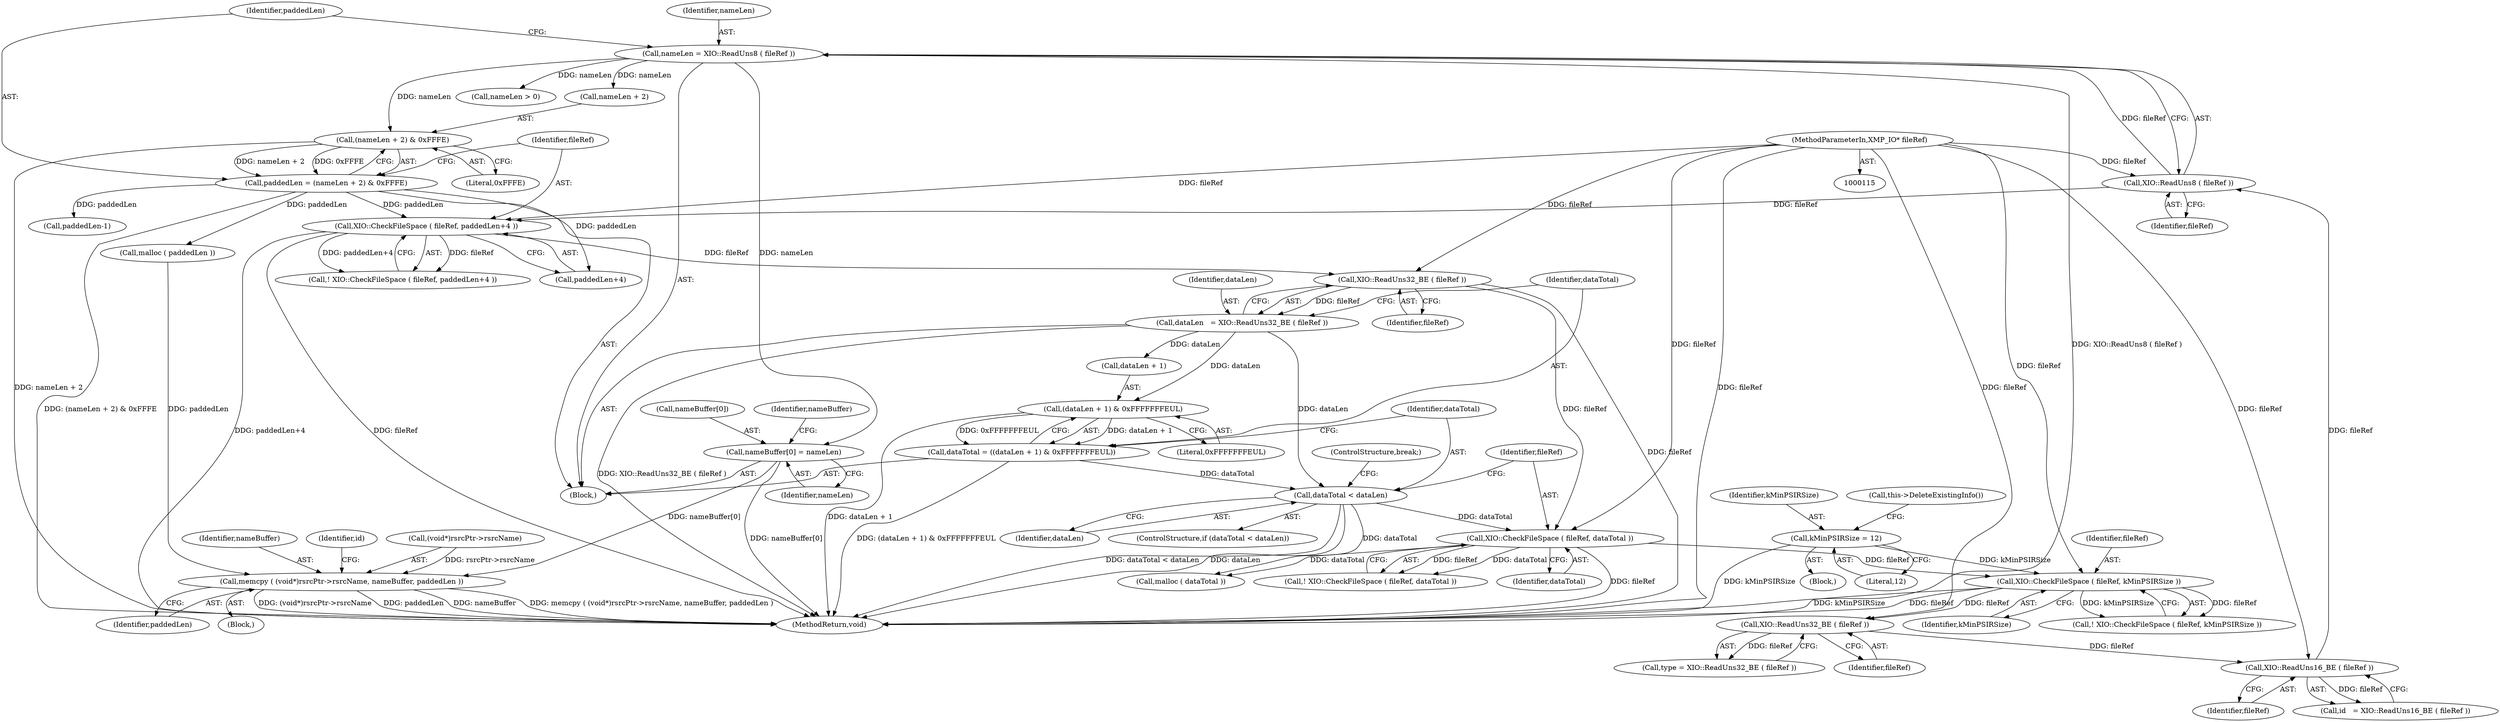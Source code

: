 digraph "0_exempi_6cbd34025e5fd3ba47b29b602096e456507ce83b@array" {
"1000191" [label="(Call,nameBuffer[0] = nameLen)"];
"1000171" [label="(Call,nameLen = XIO::ReadUns8 ( fileRef ))"];
"1000173" [label="(Call,XIO::ReadUns8 ( fileRef ))"];
"1000168" [label="(Call,XIO::ReadUns16_BE ( fileRef ))"];
"1000163" [label="(Call,XIO::ReadUns32_BE ( fileRef ))"];
"1000152" [label="(Call,XIO::CheckFileSpace ( fileRef, kMinPSIRSize ))"];
"1000225" [label="(Call,XIO::CheckFileSpace ( fileRef, dataTotal ))"];
"1000207" [label="(Call,XIO::ReadUns32_BE ( fileRef ))"];
"1000185" [label="(Call,XIO::CheckFileSpace ( fileRef, paddedLen+4 ))"];
"1000116" [label="(MethodParameterIn,XMP_IO* fileRef)"];
"1000176" [label="(Call,paddedLen = (nameLen + 2) & 0xFFFE)"];
"1000178" [label="(Call,(nameLen + 2) & 0xFFFE)"];
"1000218" [label="(Call,dataTotal < dataLen)"];
"1000210" [label="(Call,dataTotal = ((dataLen + 1) & 0xFFFFFFFEUL))"];
"1000212" [label="(Call,(dataLen + 1) & 0xFFFFFFFEUL)"];
"1000205" [label="(Call,dataLen   = XIO::ReadUns32_BE ( fileRef ))"];
"1000120" [label="(Call,kMinPSIRSize = 12)"];
"1000315" [label="(Call,memcpy ( (void*)rsrcPtr->rsrcName, nameBuffer, paddedLen ))"];
"1000205" [label="(Call,dataLen   = XIO::ReadUns32_BE ( fileRef ))"];
"1000168" [label="(Call,XIO::ReadUns16_BE ( fileRef ))"];
"1000154" [label="(Identifier,kMinPSIRSize)"];
"1000201" [label="(Call,paddedLen-1)"];
"1000220" [label="(Identifier,dataLen)"];
"1000336" [label="(Call,malloc ( dataTotal ))"];
"1000195" [label="(Identifier,nameLen)"];
"1000227" [label="(Identifier,dataTotal)"];
"1000315" [label="(Call,memcpy ( (void*)rsrcPtr->rsrcName, nameBuffer, paddedLen ))"];
"1000217" [label="(ControlStructure,if (dataTotal < dataLen))"];
"1000185" [label="(Call,XIO::CheckFileSpace ( fileRef, paddedLen+4 ))"];
"1000316" [label="(Call,(void*)rsrcPtr->rsrcName)"];
"1000321" [label="(Identifier,nameBuffer)"];
"1000208" [label="(Identifier,fileRef)"];
"1000176" [label="(Call,paddedLen = (nameLen + 2) & 0xFFFE)"];
"1000182" [label="(Literal,0xFFFE)"];
"1000163" [label="(Call,XIO::ReadUns32_BE ( fileRef ))"];
"1000149" [label="(Block,)"];
"1000169" [label="(Identifier,fileRef)"];
"1000294" [label="(Call,nameLen > 0)"];
"1000216" [label="(Literal,0xFFFFFFFEUL)"];
"1000179" [label="(Call,nameLen + 2)"];
"1000122" [label="(Literal,12)"];
"1000211" [label="(Identifier,dataTotal)"];
"1000224" [label="(Call,! XIO::CheckFileSpace ( fileRef, dataTotal ))"];
"1000226" [label="(Identifier,fileRef)"];
"1000174" [label="(Identifier,fileRef)"];
"1000120" [label="(Call,kMinPSIRSize = 12)"];
"1000218" [label="(Call,dataTotal < dataLen)"];
"1000322" [label="(Identifier,paddedLen)"];
"1000171" [label="(Call,nameLen = XIO::ReadUns8 ( fileRef ))"];
"1000166" [label="(Call,id   = XIO::ReadUns16_BE ( fileRef ))"];
"1000206" [label="(Identifier,dataLen)"];
"1000152" [label="(Call,XIO::CheckFileSpace ( fileRef, kMinPSIRSize ))"];
"1000225" [label="(Call,XIO::CheckFileSpace ( fileRef, dataTotal ))"];
"1000192" [label="(Call,nameBuffer[0])"];
"1000354" [label="(MethodReturn,void)"];
"1000187" [label="(Call,paddedLen+4)"];
"1000178" [label="(Call,(nameLen + 2) & 0xFFFE)"];
"1000213" [label="(Call,dataLen + 1)"];
"1000219" [label="(Identifier,dataTotal)"];
"1000161" [label="(Call,type = XIO::ReadUns32_BE ( fileRef ))"];
"1000151" [label="(Call,! XIO::CheckFileSpace ( fileRef, kMinPSIRSize ))"];
"1000186" [label="(Identifier,fileRef)"];
"1000177" [label="(Identifier,paddedLen)"];
"1000153" [label="(Identifier,fileRef)"];
"1000116" [label="(MethodParameterIn,XMP_IO* fileRef)"];
"1000326" [label="(Identifier,id)"];
"1000164" [label="(Identifier,fileRef)"];
"1000173" [label="(Call,XIO::ReadUns8 ( fileRef ))"];
"1000222" [label="(ControlStructure,break;)"];
"1000212" [label="(Call,(dataLen + 1) & 0xFFFFFFFEUL)"];
"1000207" [label="(Call,XIO::ReadUns32_BE ( fileRef ))"];
"1000118" [label="(Block,)"];
"1000199" [label="(Identifier,nameBuffer)"];
"1000121" [label="(Identifier,kMinPSIRSize)"];
"1000304" [label="(Call,malloc ( paddedLen ))"];
"1000123" [label="(Call,this->DeleteExistingInfo())"];
"1000184" [label="(Call,! XIO::CheckFileSpace ( fileRef, paddedLen+4 ))"];
"1000191" [label="(Call,nameBuffer[0] = nameLen)"];
"1000210" [label="(Call,dataTotal = ((dataLen + 1) & 0xFFFFFFFEUL))"];
"1000297" [label="(Block,)"];
"1000172" [label="(Identifier,nameLen)"];
"1000191" -> "1000149"  [label="AST: "];
"1000191" -> "1000195"  [label="CFG: "];
"1000192" -> "1000191"  [label="AST: "];
"1000195" -> "1000191"  [label="AST: "];
"1000199" -> "1000191"  [label="CFG: "];
"1000191" -> "1000354"  [label="DDG: nameBuffer[0]"];
"1000171" -> "1000191"  [label="DDG: nameLen"];
"1000191" -> "1000315"  [label="DDG: nameBuffer[0]"];
"1000171" -> "1000149"  [label="AST: "];
"1000171" -> "1000173"  [label="CFG: "];
"1000172" -> "1000171"  [label="AST: "];
"1000173" -> "1000171"  [label="AST: "];
"1000177" -> "1000171"  [label="CFG: "];
"1000171" -> "1000354"  [label="DDG: XIO::ReadUns8 ( fileRef )"];
"1000173" -> "1000171"  [label="DDG: fileRef"];
"1000171" -> "1000178"  [label="DDG: nameLen"];
"1000171" -> "1000179"  [label="DDG: nameLen"];
"1000171" -> "1000294"  [label="DDG: nameLen"];
"1000173" -> "1000174"  [label="CFG: "];
"1000174" -> "1000173"  [label="AST: "];
"1000168" -> "1000173"  [label="DDG: fileRef"];
"1000116" -> "1000173"  [label="DDG: fileRef"];
"1000173" -> "1000185"  [label="DDG: fileRef"];
"1000168" -> "1000166"  [label="AST: "];
"1000168" -> "1000169"  [label="CFG: "];
"1000169" -> "1000168"  [label="AST: "];
"1000166" -> "1000168"  [label="CFG: "];
"1000168" -> "1000166"  [label="DDG: fileRef"];
"1000163" -> "1000168"  [label="DDG: fileRef"];
"1000116" -> "1000168"  [label="DDG: fileRef"];
"1000163" -> "1000161"  [label="AST: "];
"1000163" -> "1000164"  [label="CFG: "];
"1000164" -> "1000163"  [label="AST: "];
"1000161" -> "1000163"  [label="CFG: "];
"1000163" -> "1000161"  [label="DDG: fileRef"];
"1000152" -> "1000163"  [label="DDG: fileRef"];
"1000116" -> "1000163"  [label="DDG: fileRef"];
"1000152" -> "1000151"  [label="AST: "];
"1000152" -> "1000154"  [label="CFG: "];
"1000153" -> "1000152"  [label="AST: "];
"1000154" -> "1000152"  [label="AST: "];
"1000151" -> "1000152"  [label="CFG: "];
"1000152" -> "1000354"  [label="DDG: fileRef"];
"1000152" -> "1000354"  [label="DDG: kMinPSIRSize"];
"1000152" -> "1000151"  [label="DDG: fileRef"];
"1000152" -> "1000151"  [label="DDG: kMinPSIRSize"];
"1000225" -> "1000152"  [label="DDG: fileRef"];
"1000116" -> "1000152"  [label="DDG: fileRef"];
"1000120" -> "1000152"  [label="DDG: kMinPSIRSize"];
"1000225" -> "1000224"  [label="AST: "];
"1000225" -> "1000227"  [label="CFG: "];
"1000226" -> "1000225"  [label="AST: "];
"1000227" -> "1000225"  [label="AST: "];
"1000224" -> "1000225"  [label="CFG: "];
"1000225" -> "1000354"  [label="DDG: fileRef"];
"1000225" -> "1000224"  [label="DDG: fileRef"];
"1000225" -> "1000224"  [label="DDG: dataTotal"];
"1000207" -> "1000225"  [label="DDG: fileRef"];
"1000116" -> "1000225"  [label="DDG: fileRef"];
"1000218" -> "1000225"  [label="DDG: dataTotal"];
"1000225" -> "1000336"  [label="DDG: dataTotal"];
"1000207" -> "1000205"  [label="AST: "];
"1000207" -> "1000208"  [label="CFG: "];
"1000208" -> "1000207"  [label="AST: "];
"1000205" -> "1000207"  [label="CFG: "];
"1000207" -> "1000354"  [label="DDG: fileRef"];
"1000207" -> "1000205"  [label="DDG: fileRef"];
"1000185" -> "1000207"  [label="DDG: fileRef"];
"1000116" -> "1000207"  [label="DDG: fileRef"];
"1000185" -> "1000184"  [label="AST: "];
"1000185" -> "1000187"  [label="CFG: "];
"1000186" -> "1000185"  [label="AST: "];
"1000187" -> "1000185"  [label="AST: "];
"1000184" -> "1000185"  [label="CFG: "];
"1000185" -> "1000354"  [label="DDG: fileRef"];
"1000185" -> "1000354"  [label="DDG: paddedLen+4"];
"1000185" -> "1000184"  [label="DDG: fileRef"];
"1000185" -> "1000184"  [label="DDG: paddedLen+4"];
"1000116" -> "1000185"  [label="DDG: fileRef"];
"1000176" -> "1000185"  [label="DDG: paddedLen"];
"1000116" -> "1000115"  [label="AST: "];
"1000116" -> "1000354"  [label="DDG: fileRef"];
"1000176" -> "1000149"  [label="AST: "];
"1000176" -> "1000178"  [label="CFG: "];
"1000177" -> "1000176"  [label="AST: "];
"1000178" -> "1000176"  [label="AST: "];
"1000186" -> "1000176"  [label="CFG: "];
"1000176" -> "1000354"  [label="DDG: (nameLen + 2) & 0xFFFE"];
"1000178" -> "1000176"  [label="DDG: nameLen + 2"];
"1000178" -> "1000176"  [label="DDG: 0xFFFE"];
"1000176" -> "1000187"  [label="DDG: paddedLen"];
"1000176" -> "1000201"  [label="DDG: paddedLen"];
"1000176" -> "1000304"  [label="DDG: paddedLen"];
"1000178" -> "1000182"  [label="CFG: "];
"1000179" -> "1000178"  [label="AST: "];
"1000182" -> "1000178"  [label="AST: "];
"1000178" -> "1000354"  [label="DDG: nameLen + 2"];
"1000218" -> "1000217"  [label="AST: "];
"1000218" -> "1000220"  [label="CFG: "];
"1000219" -> "1000218"  [label="AST: "];
"1000220" -> "1000218"  [label="AST: "];
"1000222" -> "1000218"  [label="CFG: "];
"1000226" -> "1000218"  [label="CFG: "];
"1000218" -> "1000354"  [label="DDG: dataTotal < dataLen"];
"1000218" -> "1000354"  [label="DDG: dataLen"];
"1000210" -> "1000218"  [label="DDG: dataTotal"];
"1000205" -> "1000218"  [label="DDG: dataLen"];
"1000218" -> "1000336"  [label="DDG: dataTotal"];
"1000210" -> "1000149"  [label="AST: "];
"1000210" -> "1000212"  [label="CFG: "];
"1000211" -> "1000210"  [label="AST: "];
"1000212" -> "1000210"  [label="AST: "];
"1000219" -> "1000210"  [label="CFG: "];
"1000210" -> "1000354"  [label="DDG: (dataLen + 1) & 0xFFFFFFFEUL"];
"1000212" -> "1000210"  [label="DDG: dataLen + 1"];
"1000212" -> "1000210"  [label="DDG: 0xFFFFFFFEUL"];
"1000212" -> "1000216"  [label="CFG: "];
"1000213" -> "1000212"  [label="AST: "];
"1000216" -> "1000212"  [label="AST: "];
"1000212" -> "1000354"  [label="DDG: dataLen + 1"];
"1000205" -> "1000212"  [label="DDG: dataLen"];
"1000205" -> "1000149"  [label="AST: "];
"1000206" -> "1000205"  [label="AST: "];
"1000211" -> "1000205"  [label="CFG: "];
"1000205" -> "1000354"  [label="DDG: XIO::ReadUns32_BE ( fileRef )"];
"1000205" -> "1000213"  [label="DDG: dataLen"];
"1000120" -> "1000118"  [label="AST: "];
"1000120" -> "1000122"  [label="CFG: "];
"1000121" -> "1000120"  [label="AST: "];
"1000122" -> "1000120"  [label="AST: "];
"1000123" -> "1000120"  [label="CFG: "];
"1000120" -> "1000354"  [label="DDG: kMinPSIRSize"];
"1000315" -> "1000297"  [label="AST: "];
"1000315" -> "1000322"  [label="CFG: "];
"1000316" -> "1000315"  [label="AST: "];
"1000321" -> "1000315"  [label="AST: "];
"1000322" -> "1000315"  [label="AST: "];
"1000326" -> "1000315"  [label="CFG: "];
"1000315" -> "1000354"  [label="DDG: memcpy ( (void*)rsrcPtr->rsrcName, nameBuffer, paddedLen )"];
"1000315" -> "1000354"  [label="DDG: (void*)rsrcPtr->rsrcName"];
"1000315" -> "1000354"  [label="DDG: paddedLen"];
"1000315" -> "1000354"  [label="DDG: nameBuffer"];
"1000316" -> "1000315"  [label="DDG: rsrcPtr->rsrcName"];
"1000304" -> "1000315"  [label="DDG: paddedLen"];
}
